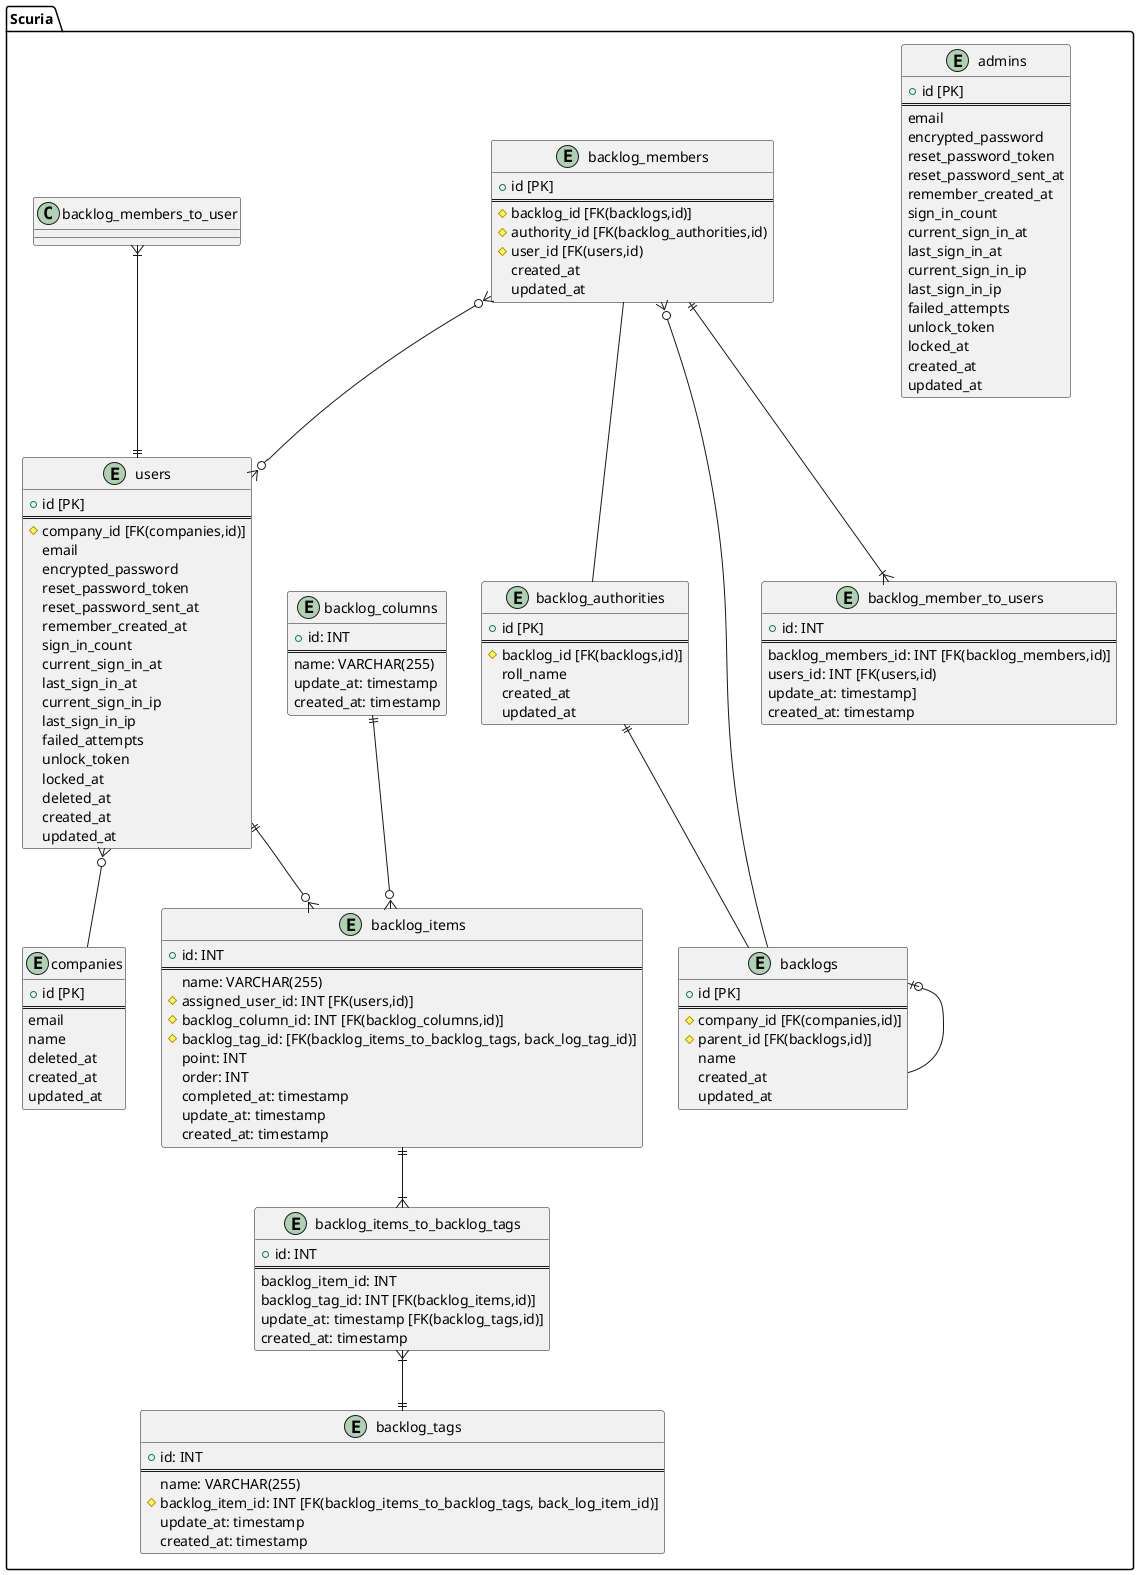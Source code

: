 @startuml

' hide the spot
' hide circle

' avoid problems with angled crows feet
' skinparam linetype ortho


package "Scuria" {
  entity "users" {
    + id [PK]
    ==
    # company_id [FK(companies,id)]
    email
    encrypted_password
    reset_password_token
    reset_password_sent_at
    remember_created_at
    sign_in_count
    current_sign_in_at
    last_sign_in_at
    current_sign_in_ip
    last_sign_in_ip
    failed_attempts
    unlock_token
    locked_at
    deleted_at
    created_at
    updated_at
  }

  entity "admins" {
    + id [PK]
    ==
    email
    encrypted_password
    reset_password_token
    reset_password_sent_at
    remember_created_at
    sign_in_count
    current_sign_in_at
    last_sign_in_at
    current_sign_in_ip
    last_sign_in_ip
    failed_attempts
    unlock_token
    locked_at
    created_at
    updated_at
  }

  entity "companies" {
    + id [PK]
    ==
    email
    name
    deleted_at
    created_at
    updated_at
  }

  entity "backlog_authorities" {
    + id [PK]
    ==
    # backlog_id [FK(backlogs,id)]
    roll_name
    created_at
    updated_at
  }

  entity "backlogs" {
    + id [PK]
    ==
    # company_id [FK(companies,id)]
    # parent_id [FK(backlogs,id)] 
    name
    created_at
    updated_at 
  }

  entity "backlog_members" {
    + id [PK]
    ==
    # backlog_id [FK(backlogs,id)]
    # authority_id [FK(backlog_authorities,id)
    # user_id [FK(users,id) 
    created_at
    updated_at
  }

  entity "backlog_columns" {
    +id: INT
    ==
    name: VARCHAR(255)
    update_at: timestamp
    created_at: timestamp
  }
  
  
  entity "backlog_items" {
    +id: INT
    ==
    name: VARCHAR(255)
    # assigned_user_id: INT [FK(users,id)]
    # backlog_column_id: INT [FK(backlog_columns,id)]
    # backlog_tag_id: [FK(backlog_items_to_backlog_tags, back_log_tag_id)]
    point: INT
    order: INT
    completed_at: timestamp
    update_at: timestamp
    created_at: timestamp
  }
  
  entity "backlog_items_to_backlog_tags" {
    +id: INT
    ==
    backlog_item_id: INT
    backlog_tag_id: INT [FK(backlog_items,id)]
    update_at: timestamp [FK(backlog_tags,id)]
    created_at: timestamp
  }
  entity "backlog_member_to_users" {
    +id: INT
    ==
    backlog_members_id: INT [FK(backlog_members,id)]
    users_id: INT [FK(users,id)
    update_at: timestamp]
    created_at: timestamp
  }
  
  entity "backlog_tags" {
    +id: INT
    ==
    name: VARCHAR(255)
    # backlog_item_id: INT [FK(backlog_items_to_backlog_tags, back_log_item_id)]
    update_at: timestamp
    created_at: timestamp
  }


  users }o-- companies
  backlog_authorities ||-- backlogs
  backlogs |o-- backlogs
  backlog_members }o-- backlogs
  backlog_members -- backlog_authorities
  backlog_members }o--o{ users

  users ||--o{ backlog_items
  
  backlog_columns ||--o{ backlog_items
  backlog_items ||--|{ backlog_items_to_backlog_tags
  backlog_items_to_backlog_tags }|--||backlog_tags
  backlog_members ||--|{ backlog_member_to_users
  backlog_members_to_user }|--||users

}


@enduml
